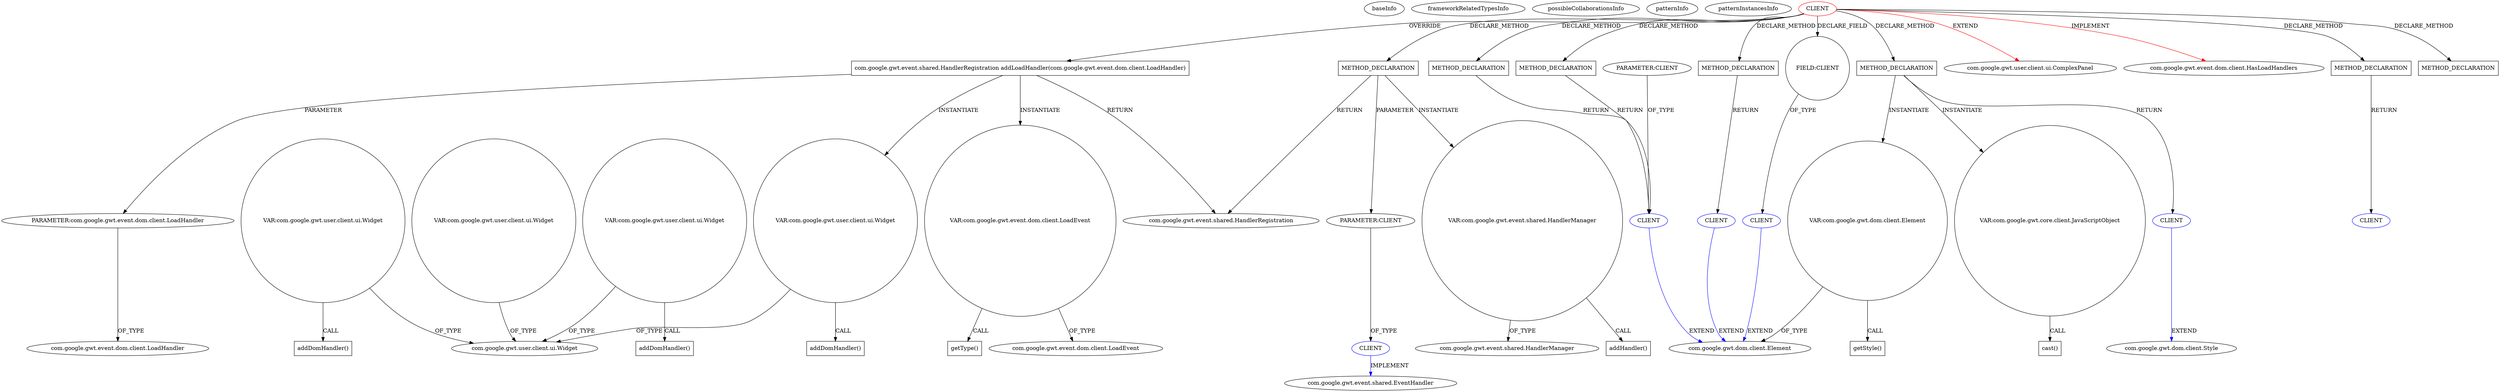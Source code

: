digraph {
baseInfo[graphId=1550,category="pattern",isAnonymous=false,possibleRelation=true]
frameworkRelatedTypesInfo[0="com.google.gwt.event.dom.client.HasLoadHandlers",1="com.google.gwt.user.client.ui.ComplexPanel"]
possibleCollaborationsInfo[0="1550~FIELD_TYPE_DECLARATION-~com.google.gwt.event.dom.client.HasLoadHandlers com.google.gwt.user.client.ui.ComplexPanel ~com.google.gwt.dom.client.Element ~false~false",1="1550~RETURN_TYPE_DECLARATION-CLIENT_METHOD_DECLARATION-PARAMETER_TYPE_DECLARATION-RETURN_TYPE_DECLARATION-CLIENT_METHOD_DECLARATION-~com.google.gwt.event.dom.client.HasLoadHandlers com.google.gwt.user.client.ui.ComplexPanel ~com.google.gwt.dom.client.Element ~false~false",2="1550~RETURN_TYPE_DECLARATION-CLIENT_METHOD_DECLARATION-~com.google.gwt.event.dom.client.HasLoadHandlers com.google.gwt.user.client.ui.ComplexPanel ~com.google.gwt.dom.client.Element ~false~false",3="1550~RETURN_TYPE_DECLARATION-CLIENT_METHOD_DECLARATION-~com.google.gwt.event.dom.client.HasLoadHandlers com.google.gwt.user.client.ui.ComplexPanel ~com.google.gwt.dom.client.Style ~false~false",4="1550~PARAMETER_TYPE_DECLARATION-CLIENT_METHOD_DECLARATION-~com.google.gwt.event.dom.client.HasLoadHandlers com.google.gwt.user.client.ui.ComplexPanel ~com.google.gwt.event.shared.EventHandler ~false~false"]
patternInfo[frequency=3.0,patternRootClient=0]
patternInstancesInfo[0="mguiral-GwtSvgLib~/mguiral-GwtSvgLib/GwtSvgLib-master/src/gwt/html5/svg/client/user/ui/SVGGraphicalWidget.java~SVGGraphicalWidget~3974",1="mguiral-GwtSvgLib~/mguiral-GwtSvgLib/GwtSvgLib-master/src/gwt/html5/svg/client/user/ui/SVGWidget.java~SVGWidget~3992",2="mguiral-GwtSvgLib~/mguiral-GwtSvgLib/GwtSvgLib-master/src/gwt/html5/svg/client/user/ui/SVGSwitchWidget.java~SVGSwitchWidget~4001"]
42[label="PARAMETER:com.google.gwt.event.dom.client.LoadHandler",vertexType="PARAMETER_DECLARATION",isFrameworkType=false]
43[label="com.google.gwt.event.dom.client.LoadHandler",vertexType="FRAMEWORK_INTERFACE_TYPE",isFrameworkType=false]
40[label="com.google.gwt.event.shared.HandlerRegistration addLoadHandler(com.google.gwt.event.dom.client.LoadHandler)",vertexType="OVERRIDING_METHOD_DECLARATION",isFrameworkType=false,shape=box]
0[label="CLIENT",vertexType="ROOT_CLIENT_CLASS_DECLARATION",isFrameworkType=false,color=red]
7[label="FIELD:CLIENT",vertexType="FIELD_DECLARATION",isFrameworkType=false,shape=circle]
44[label="VAR:com.google.gwt.user.client.ui.Widget",vertexType="VARIABLE_EXPRESION",isFrameworkType=false,shape=circle]
1[label="com.google.gwt.user.client.ui.ComplexPanel",vertexType="FRAMEWORK_CLASS_TYPE",isFrameworkType=false]
47[label="VAR:com.google.gwt.event.dom.client.LoadEvent",vertexType="VARIABLE_EXPRESION",isFrameworkType=false,shape=circle]
48[label="getType()",vertexType="INSIDE_CALL",isFrameworkType=false,shape=box]
11[label="com.google.gwt.event.shared.HandlerRegistration",vertexType="FRAMEWORK_INTERFACE_TYPE",isFrameworkType=false]
49[label="com.google.gwt.event.dom.client.LoadEvent",vertexType="FRAMEWORK_CLASS_TYPE",isFrameworkType=false]
16[label="com.google.gwt.user.client.ui.Widget",vertexType="FRAMEWORK_CLASS_TYPE",isFrameworkType=false]
14[label="VAR:com.google.gwt.user.client.ui.Widget",vertexType="VARIABLE_EXPRESION",isFrameworkType=false,shape=circle]
34[label="VAR:com.google.gwt.user.client.ui.Widget",vertexType="VARIABLE_EXPRESION",isFrameworkType=false,shape=circle]
24[label="VAR:com.google.gwt.user.client.ui.Widget",vertexType="VARIABLE_EXPRESION",isFrameworkType=false,shape=circle]
8[label="CLIENT",vertexType="REFERENCE_CLIENT_CLASS_DECLARATION",isFrameworkType=false,color=blue]
9[label="com.google.gwt.dom.client.Element",vertexType="FRAMEWORK_CLASS_TYPE",isFrameworkType=false]
70[label="CLIENT",vertexType="REFERENCE_CLIENT_CLASS_DECLARATION",isFrameworkType=false,color=blue]
78[label="PARAMETER:CLIENT",vertexType="PARAMETER_DECLARATION",isFrameworkType=false]
64[label="CLIENT",vertexType="REFERENCE_CLIENT_CLASS_DECLARATION",isFrameworkType=false,color=blue]
60[label="VAR:com.google.gwt.dom.client.Element",vertexType="VARIABLE_EXPRESION",isFrameworkType=false,shape=circle]
61[label="getStyle()",vertexType="INSIDE_CALL",isFrameworkType=false,shape=box]
45[label="addDomHandler()",vertexType="INSIDE_CALL",isFrameworkType=false,shape=box]
15[label="addDomHandler()",vertexType="INSIDE_CALL",isFrameworkType=false,shape=box]
35[label="addDomHandler()",vertexType="INSIDE_CALL",isFrameworkType=false,shape=box]
2[label="com.google.gwt.event.dom.client.HasLoadHandlers",vertexType="FRAMEWORK_INTERFACE_TYPE",isFrameworkType=false]
54[label="METHOD_DECLARATION",vertexType="CLIENT_METHOD_DECLARATION",isFrameworkType=false,shape=box]
57[label="VAR:com.google.gwt.core.client.JavaScriptObject",vertexType="VARIABLE_EXPRESION",isFrameworkType=false,shape=circle]
58[label="cast()",vertexType="INSIDE_CALL",isFrameworkType=false,shape=box]
55[label="CLIENT",vertexType="REFERENCE_CLIENT_CLASS_DECLARATION",isFrameworkType=false,color=blue]
56[label="com.google.gwt.dom.client.Style",vertexType="FRAMEWORK_CLASS_TYPE",isFrameworkType=false]
63[label="METHOD_DECLARATION",vertexType="CLIENT_METHOD_DECLARATION",isFrameworkType=false,shape=box]
72[label="METHOD_DECLARATION",vertexType="CLIENT_METHOD_DECLARATION",isFrameworkType=false,shape=box]
179[label="METHOD_DECLARATION",vertexType="CLIENT_METHOD_DECLARATION",isFrameworkType=false,shape=box]
181[label="PARAMETER:CLIENT",vertexType="PARAMETER_DECLARATION",isFrameworkType=false]
182[label="CLIENT",vertexType="REFERENCE_CLIENT_CLASS_DECLARATION",isFrameworkType=false,color=blue]
175[label="com.google.gwt.event.shared.EventHandler",vertexType="FRAMEWORK_INTERFACE_TYPE",isFrameworkType=false]
184[label="VAR:com.google.gwt.event.shared.HandlerManager",vertexType="VARIABLE_EXPRESION",isFrameworkType=false,shape=circle]
185[label="addHandler()",vertexType="INSIDE_CALL",isFrameworkType=false,shape=box]
178[label="com.google.gwt.event.shared.HandlerManager",vertexType="FRAMEWORK_CLASS_TYPE",isFrameworkType=false]
103[label="METHOD_DECLARATION",vertexType="CLIENT_METHOD_DECLARATION",isFrameworkType=false,shape=box]
67[label="CLIENT",vertexType="REFERENCE_CLIENT_CLASS_DECLARATION",isFrameworkType=false,color=blue]
69[label="METHOD_DECLARATION",vertexType="CLIENT_METHOD_DECLARATION",isFrameworkType=false,shape=box]
142[label="METHOD_DECLARATION",vertexType="CLIENT_METHOD_DECLARATION",isFrameworkType=false,shape=box]
179->184[label="INSTANTIATE"]
14->15[label="CALL"]
40->47[label="INSTANTIATE"]
44->45[label="CALL"]
0->142[label="DECLARE_METHOD"]
55->56[label="EXTEND",color=blue]
0->72[label="DECLARE_METHOD"]
40->11[label="RETURN"]
40->44[label="INSTANTIATE"]
54->60[label="INSTANTIATE"]
0->103[label="DECLARE_METHOD"]
103->67[label="RETURN"]
14->16[label="OF_TYPE"]
8->9[label="EXTEND",color=blue]
47->49[label="OF_TYPE"]
44->16[label="OF_TYPE"]
0->2[label="IMPLEMENT",color=red]
184->185[label="CALL"]
0->63[label="DECLARE_METHOD"]
69->70[label="RETURN"]
57->58[label="CALL"]
54->55[label="RETURN"]
7->8[label="OF_TYPE"]
0->54[label="DECLARE_METHOD"]
0->179[label="DECLARE_METHOD"]
60->9[label="OF_TYPE"]
0->40[label="OVERRIDE"]
78->70[label="OF_TYPE"]
34->35[label="CALL"]
60->61[label="CALL"]
0->7[label="DECLARE_FIELD"]
47->48[label="CALL"]
40->42[label="PARAMETER"]
42->43[label="OF_TYPE"]
24->16[label="OF_TYPE"]
70->9[label="EXTEND",color=blue]
34->16[label="OF_TYPE"]
54->57[label="INSTANTIATE"]
184->178[label="OF_TYPE"]
0->69[label="DECLARE_METHOD"]
72->70[label="RETURN"]
181->182[label="OF_TYPE"]
182->175[label="IMPLEMENT",color=blue]
64->9[label="EXTEND",color=blue]
179->181[label="PARAMETER"]
179->11[label="RETURN"]
63->64[label="RETURN"]
0->1[label="EXTEND",color=red]
}
